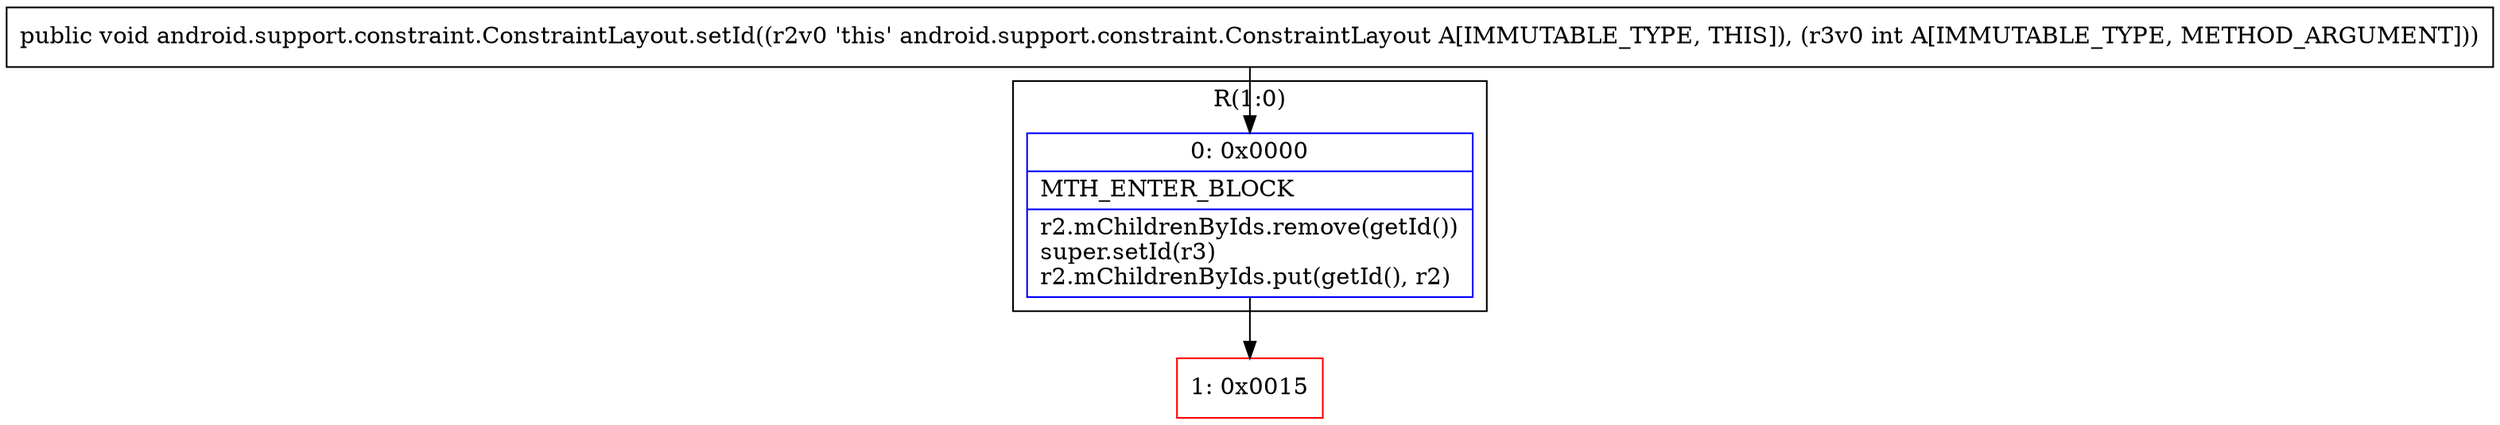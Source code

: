 digraph "CFG forandroid.support.constraint.ConstraintLayout.setId(I)V" {
subgraph cluster_Region_1250339016 {
label = "R(1:0)";
node [shape=record,color=blue];
Node_0 [shape=record,label="{0\:\ 0x0000|MTH_ENTER_BLOCK\l|r2.mChildrenByIds.remove(getId())\lsuper.setId(r3)\lr2.mChildrenByIds.put(getId(), r2)\l}"];
}
Node_1 [shape=record,color=red,label="{1\:\ 0x0015}"];
MethodNode[shape=record,label="{public void android.support.constraint.ConstraintLayout.setId((r2v0 'this' android.support.constraint.ConstraintLayout A[IMMUTABLE_TYPE, THIS]), (r3v0 int A[IMMUTABLE_TYPE, METHOD_ARGUMENT])) }"];
MethodNode -> Node_0;
Node_0 -> Node_1;
}


